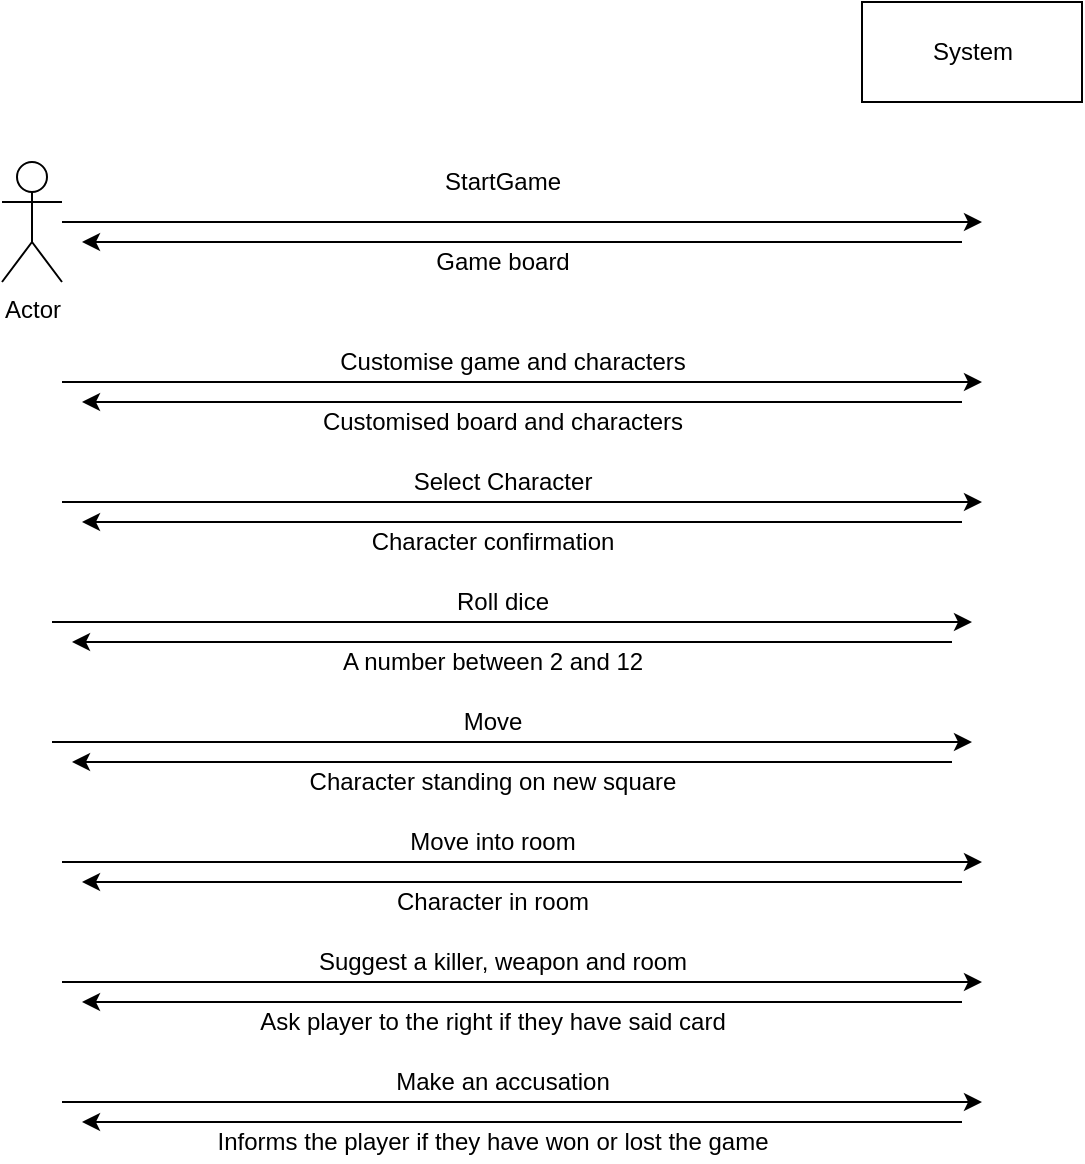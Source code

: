<mxfile version="14.4.4" type="device"><diagram id="e67Be2PbvvP8b9PJcHV7" name="Page-1"><mxGraphModel dx="1487" dy="794" grid="1" gridSize="10" guides="1" tooltips="1" connect="1" arrows="1" fold="1" page="1" pageScale="1" pageWidth="850" pageHeight="1100" math="0" shadow="0"><root><mxCell id="0"/><mxCell id="1" parent="0"/><mxCell id="z6ktJGaiEwDS35WK_Fvk-2" style="edgeStyle=orthogonalEdgeStyle;rounded=0;orthogonalLoop=1;jettySize=auto;html=1;" edge="1" parent="1" source="T-giwM_C25I62rKIJWA9-1"><mxGeometry relative="1" as="geometry"><mxPoint x="570" y="150" as="targetPoint"/></mxGeometry></mxCell><mxCell id="T-giwM_C25I62rKIJWA9-1" value="Actor" style="shape=umlActor;verticalLabelPosition=bottom;verticalAlign=top;html=1;outlineConnect=0;" parent="1" vertex="1"><mxGeometry x="80" y="120" width="30" height="60" as="geometry"/></mxCell><mxCell id="z6ktJGaiEwDS35WK_Fvk-3" value="StartGame" style="text;html=1;align=center;verticalAlign=middle;resizable=0;points=[];autosize=1;" vertex="1" parent="1"><mxGeometry x="295" y="120" width="70" height="20" as="geometry"/></mxCell><mxCell id="z6ktJGaiEwDS35WK_Fvk-4" value="System" style="html=1;" vertex="1" parent="1"><mxGeometry x="510" y="40" width="110" height="50" as="geometry"/></mxCell><mxCell id="z6ktJGaiEwDS35WK_Fvk-6" value="Game board" style="text;html=1;align=center;verticalAlign=middle;resizable=0;points=[];autosize=1;" vertex="1" parent="1"><mxGeometry x="290" y="160" width="80" height="20" as="geometry"/></mxCell><mxCell id="z6ktJGaiEwDS35WK_Fvk-7" value="" style="endArrow=classic;html=1;" edge="1" parent="1"><mxGeometry width="50" height="50" relative="1" as="geometry"><mxPoint x="560" y="160" as="sourcePoint"/><mxPoint x="120" y="160" as="targetPoint"/></mxGeometry></mxCell><mxCell id="z6ktJGaiEwDS35WK_Fvk-8" style="edgeStyle=orthogonalEdgeStyle;rounded=0;orthogonalLoop=1;jettySize=auto;html=1;" edge="1" parent="1"><mxGeometry relative="1" as="geometry"><mxPoint x="570" y="230" as="targetPoint"/><mxPoint x="110" y="230" as="sourcePoint"/></mxGeometry></mxCell><mxCell id="z6ktJGaiEwDS35WK_Fvk-9" value="" style="endArrow=classic;html=1;" edge="1" parent="1"><mxGeometry width="50" height="50" relative="1" as="geometry"><mxPoint x="560" y="240" as="sourcePoint"/><mxPoint x="120" y="240" as="targetPoint"/></mxGeometry></mxCell><mxCell id="z6ktJGaiEwDS35WK_Fvk-10" style="edgeStyle=orthogonalEdgeStyle;rounded=0;orthogonalLoop=1;jettySize=auto;html=1;" edge="1" parent="1"><mxGeometry relative="1" as="geometry"><mxPoint x="570" y="290" as="targetPoint"/><mxPoint x="110" y="290" as="sourcePoint"/></mxGeometry></mxCell><mxCell id="z6ktJGaiEwDS35WK_Fvk-11" value="" style="endArrow=classic;html=1;" edge="1" parent="1"><mxGeometry width="50" height="50" relative="1" as="geometry"><mxPoint x="560" y="300" as="sourcePoint"/><mxPoint x="120" y="300" as="targetPoint"/></mxGeometry></mxCell><mxCell id="z6ktJGaiEwDS35WK_Fvk-12" value="Customise game and characters" style="text;html=1;align=center;verticalAlign=middle;resizable=0;points=[];autosize=1;" vertex="1" parent="1"><mxGeometry x="240" y="210" width="190" height="20" as="geometry"/></mxCell><mxCell id="z6ktJGaiEwDS35WK_Fvk-13" value="Customised board and characters" style="text;html=1;align=center;verticalAlign=middle;resizable=0;points=[];autosize=1;" vertex="1" parent="1"><mxGeometry x="230" y="240" width="200" height="20" as="geometry"/></mxCell><mxCell id="z6ktJGaiEwDS35WK_Fvk-14" value="Select Character" style="text;html=1;align=center;verticalAlign=middle;resizable=0;points=[];autosize=1;" vertex="1" parent="1"><mxGeometry x="280" y="270" width="100" height="20" as="geometry"/></mxCell><mxCell id="z6ktJGaiEwDS35WK_Fvk-15" value="Character confirmation" style="text;html=1;align=center;verticalAlign=middle;resizable=0;points=[];autosize=1;" vertex="1" parent="1"><mxGeometry x="255" y="300" width="140" height="20" as="geometry"/></mxCell><mxCell id="z6ktJGaiEwDS35WK_Fvk-16" style="edgeStyle=orthogonalEdgeStyle;rounded=0;orthogonalLoop=1;jettySize=auto;html=1;" edge="1" parent="1"><mxGeometry relative="1" as="geometry"><mxPoint x="565" y="350" as="targetPoint"/><mxPoint x="105" y="350" as="sourcePoint"/></mxGeometry></mxCell><mxCell id="z6ktJGaiEwDS35WK_Fvk-17" value="" style="endArrow=classic;html=1;" edge="1" parent="1"><mxGeometry width="50" height="50" relative="1" as="geometry"><mxPoint x="555" y="360" as="sourcePoint"/><mxPoint x="115" y="360" as="targetPoint"/></mxGeometry></mxCell><mxCell id="z6ktJGaiEwDS35WK_Fvk-18" value="Roll dice" style="text;html=1;align=center;verticalAlign=middle;resizable=0;points=[];autosize=1;" vertex="1" parent="1"><mxGeometry x="300" y="330" width="60" height="20" as="geometry"/></mxCell><mxCell id="z6ktJGaiEwDS35WK_Fvk-19" value="A number between 2 and 12" style="text;html=1;align=center;verticalAlign=middle;resizable=0;points=[];autosize=1;" vertex="1" parent="1"><mxGeometry x="240" y="360" width="170" height="20" as="geometry"/></mxCell><mxCell id="z6ktJGaiEwDS35WK_Fvk-20" style="edgeStyle=orthogonalEdgeStyle;rounded=0;orthogonalLoop=1;jettySize=auto;html=1;" edge="1" parent="1"><mxGeometry relative="1" as="geometry"><mxPoint x="565" y="410" as="targetPoint"/><mxPoint x="105" y="410" as="sourcePoint"/></mxGeometry></mxCell><mxCell id="z6ktJGaiEwDS35WK_Fvk-21" value="" style="endArrow=classic;html=1;" edge="1" parent="1"><mxGeometry width="50" height="50" relative="1" as="geometry"><mxPoint x="555" y="420" as="sourcePoint"/><mxPoint x="115" y="420" as="targetPoint"/></mxGeometry></mxCell><mxCell id="z6ktJGaiEwDS35WK_Fvk-22" value="Move" style="text;html=1;align=center;verticalAlign=middle;resizable=0;points=[];autosize=1;" vertex="1" parent="1"><mxGeometry x="305" y="390" width="40" height="20" as="geometry"/></mxCell><mxCell id="z6ktJGaiEwDS35WK_Fvk-23" value="Character standing on new square" style="text;html=1;align=center;verticalAlign=middle;resizable=0;points=[];autosize=1;" vertex="1" parent="1"><mxGeometry x="225" y="420" width="200" height="20" as="geometry"/></mxCell><mxCell id="z6ktJGaiEwDS35WK_Fvk-24" style="edgeStyle=orthogonalEdgeStyle;rounded=0;orthogonalLoop=1;jettySize=auto;html=1;" edge="1" parent="1"><mxGeometry relative="1" as="geometry"><mxPoint x="570" y="470" as="targetPoint"/><mxPoint x="110" y="470" as="sourcePoint"/></mxGeometry></mxCell><mxCell id="z6ktJGaiEwDS35WK_Fvk-25" value="" style="endArrow=classic;html=1;" edge="1" parent="1"><mxGeometry width="50" height="50" relative="1" as="geometry"><mxPoint x="560" y="480" as="sourcePoint"/><mxPoint x="120" y="480" as="targetPoint"/></mxGeometry></mxCell><mxCell id="z6ktJGaiEwDS35WK_Fvk-26" value="Move into room" style="text;html=1;align=center;verticalAlign=middle;resizable=0;points=[];autosize=1;" vertex="1" parent="1"><mxGeometry x="275" y="450" width="100" height="20" as="geometry"/></mxCell><mxCell id="z6ktJGaiEwDS35WK_Fvk-27" value="Character in room" style="text;html=1;align=center;verticalAlign=middle;resizable=0;points=[];autosize=1;" vertex="1" parent="1"><mxGeometry x="270" y="480" width="110" height="20" as="geometry"/></mxCell><mxCell id="z6ktJGaiEwDS35WK_Fvk-28" style="edgeStyle=orthogonalEdgeStyle;rounded=0;orthogonalLoop=1;jettySize=auto;html=1;" edge="1" parent="1"><mxGeometry relative="1" as="geometry"><mxPoint x="570" y="530" as="targetPoint"/><mxPoint x="110" y="530" as="sourcePoint"/></mxGeometry></mxCell><mxCell id="z6ktJGaiEwDS35WK_Fvk-29" value="" style="endArrow=classic;html=1;" edge="1" parent="1"><mxGeometry width="50" height="50" relative="1" as="geometry"><mxPoint x="560" y="540" as="sourcePoint"/><mxPoint x="120" y="540" as="targetPoint"/></mxGeometry></mxCell><mxCell id="z6ktJGaiEwDS35WK_Fvk-31" value="Ask player to the right if they have said card" style="text;html=1;align=center;verticalAlign=middle;resizable=0;points=[];autosize=1;" vertex="1" parent="1"><mxGeometry x="200" y="540" width="250" height="20" as="geometry"/></mxCell><mxCell id="z6ktJGaiEwDS35WK_Fvk-32" value="Suggest a killer, weapon and room" style="text;html=1;align=center;verticalAlign=middle;resizable=0;points=[];autosize=1;" vertex="1" parent="1"><mxGeometry x="230" y="510" width="200" height="20" as="geometry"/></mxCell><mxCell id="z6ktJGaiEwDS35WK_Fvk-33" style="edgeStyle=orthogonalEdgeStyle;rounded=0;orthogonalLoop=1;jettySize=auto;html=1;" edge="1" parent="1"><mxGeometry relative="1" as="geometry"><mxPoint x="570" y="590" as="targetPoint"/><mxPoint x="110" y="590" as="sourcePoint"/></mxGeometry></mxCell><mxCell id="z6ktJGaiEwDS35WK_Fvk-34" value="" style="endArrow=classic;html=1;" edge="1" parent="1"><mxGeometry width="50" height="50" relative="1" as="geometry"><mxPoint x="560" y="600" as="sourcePoint"/><mxPoint x="120" y="600" as="targetPoint"/></mxGeometry></mxCell><mxCell id="z6ktJGaiEwDS35WK_Fvk-35" value="Informs the player if they have won or lost the game" style="text;html=1;align=center;verticalAlign=middle;resizable=0;points=[];autosize=1;" vertex="1" parent="1"><mxGeometry x="180" y="600" width="290" height="20" as="geometry"/></mxCell><mxCell id="z6ktJGaiEwDS35WK_Fvk-36" value="Make an accusation" style="text;html=1;align=center;verticalAlign=middle;resizable=0;points=[];autosize=1;" vertex="1" parent="1"><mxGeometry x="270" y="570" width="120" height="20" as="geometry"/></mxCell></root></mxGraphModel></diagram></mxfile>